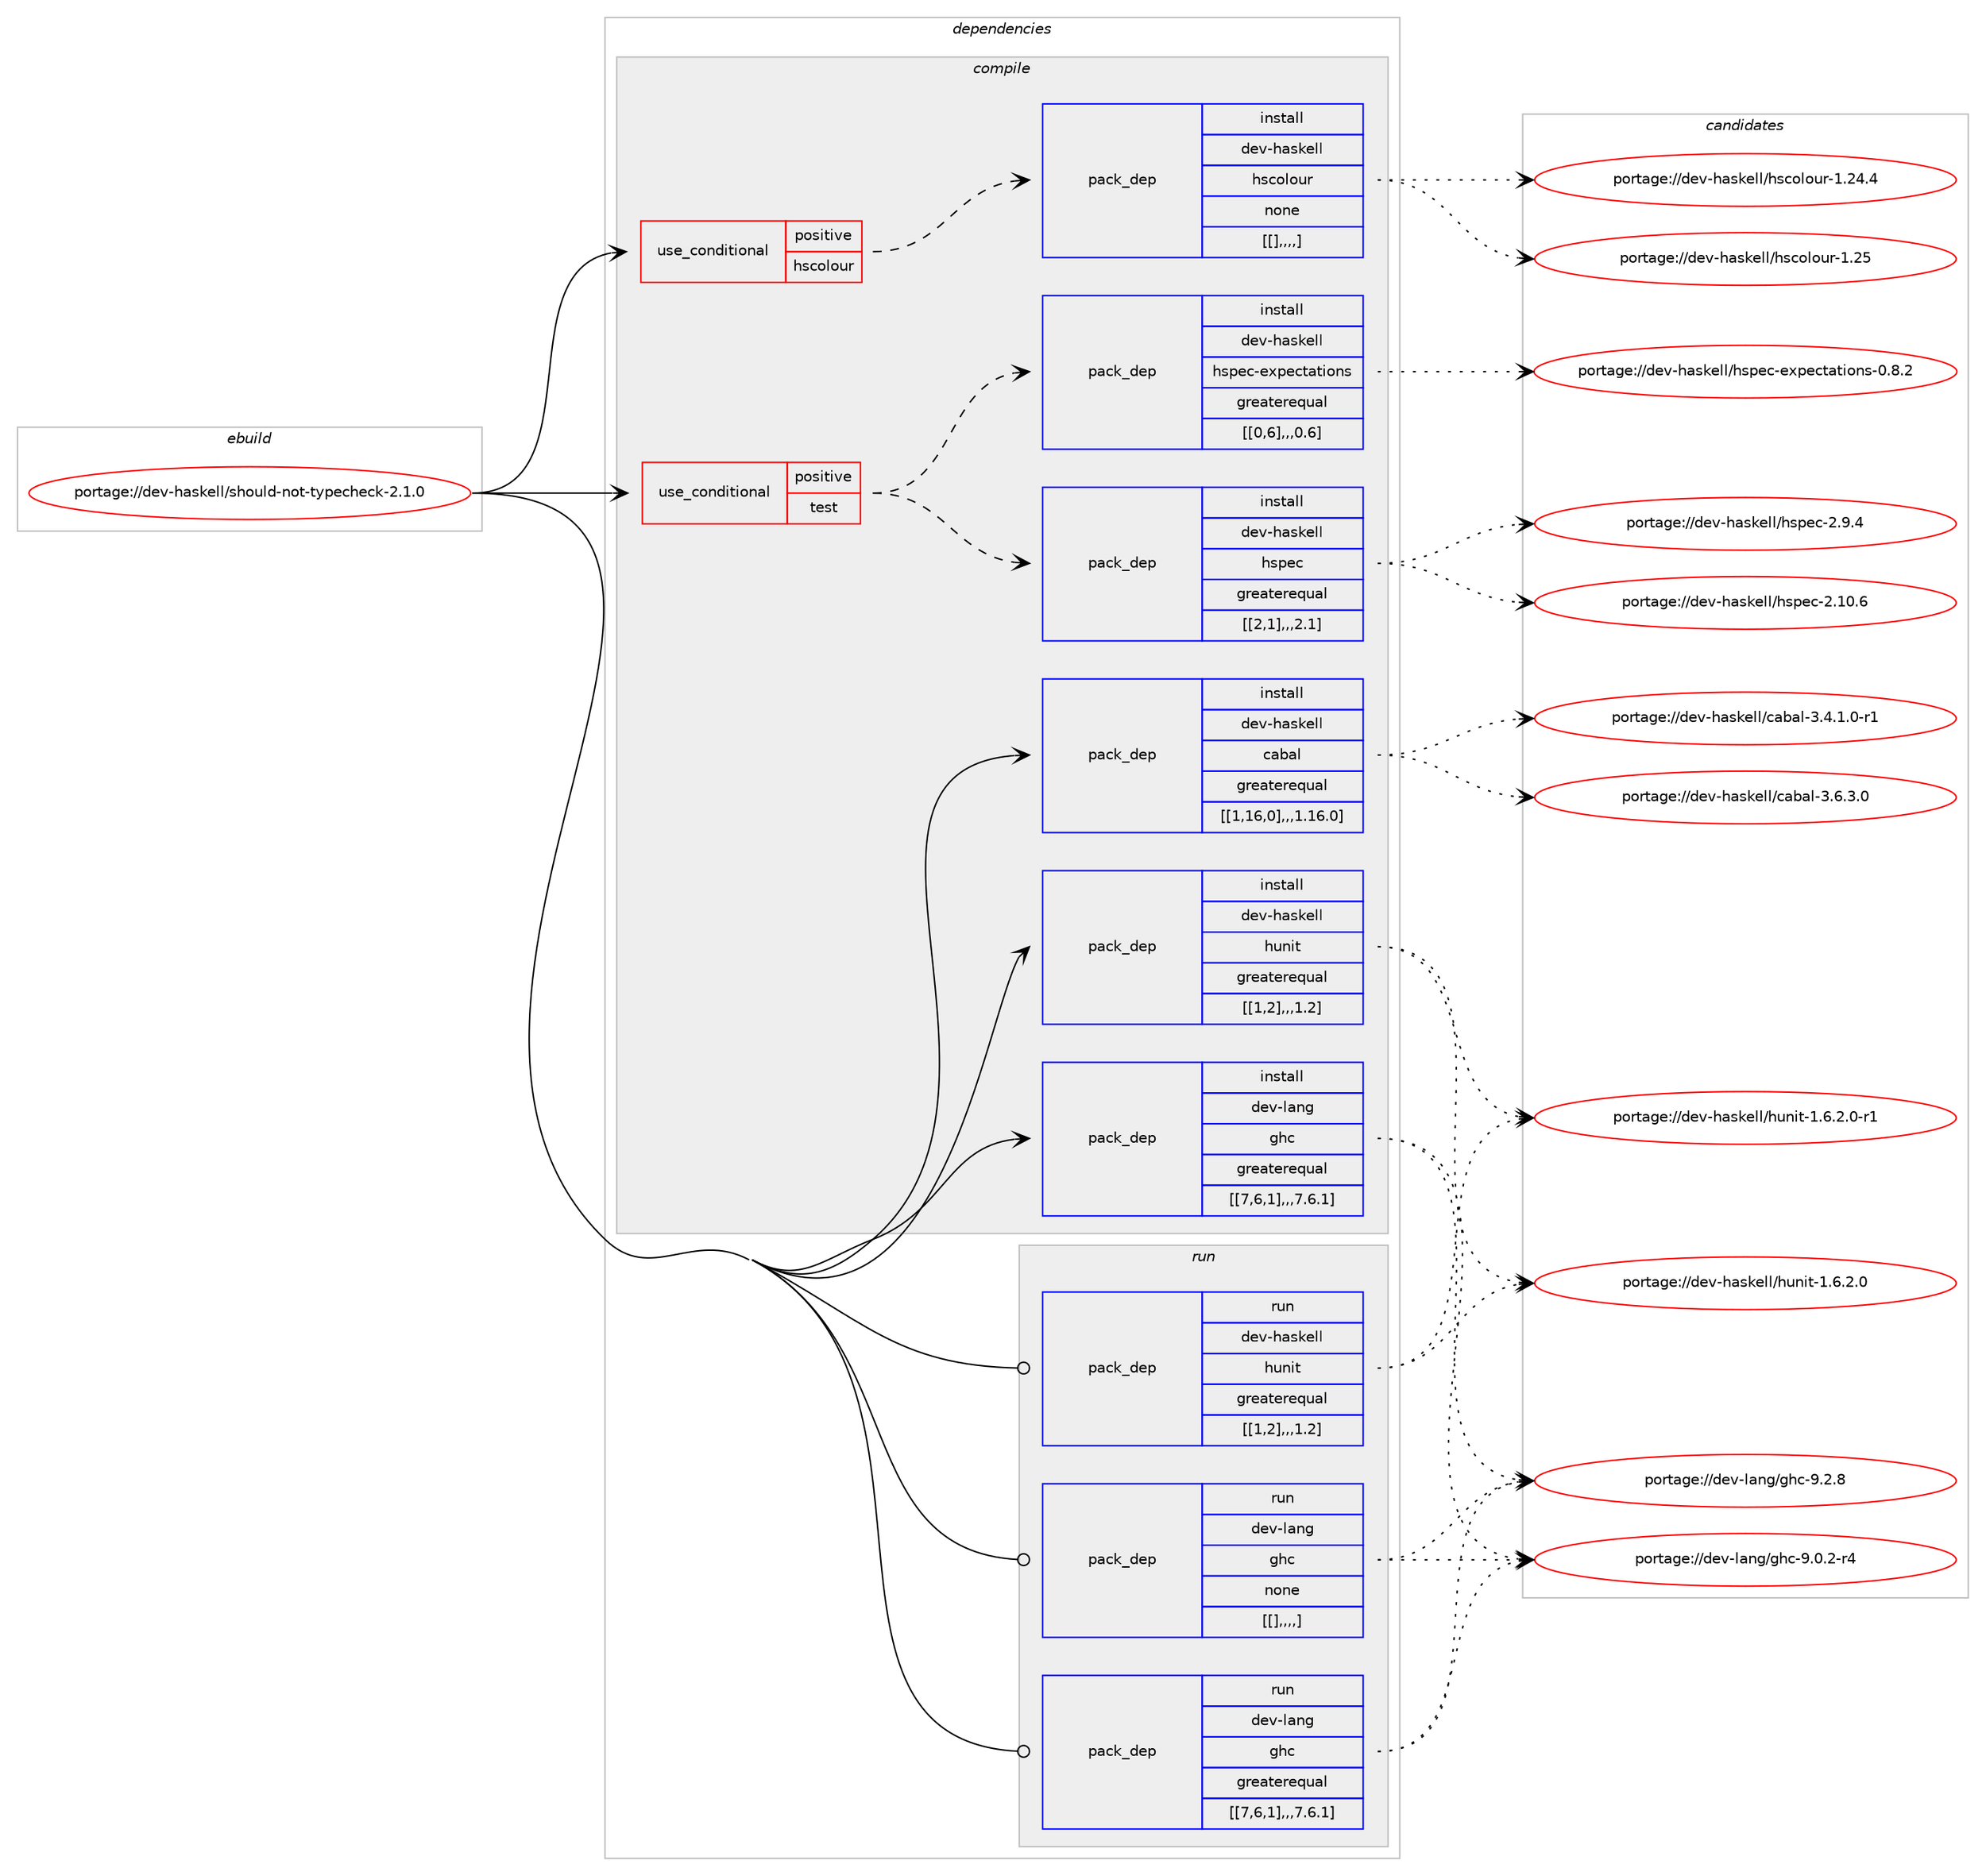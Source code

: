 digraph prolog {

# *************
# Graph options
# *************

newrank=true;
concentrate=true;
compound=true;
graph [rankdir=LR,fontname=Helvetica,fontsize=10,ranksep=1.5];#, ranksep=2.5, nodesep=0.2];
edge  [arrowhead=vee];
node  [fontname=Helvetica,fontsize=10];

# **********
# The ebuild
# **********

subgraph cluster_leftcol {
color=gray;
label=<<i>ebuild</i>>;
id [label="portage://dev-haskell/should-not-typecheck-2.1.0", color=red, width=4, href="../dev-haskell/should-not-typecheck-2.1.0.svg"];
}

# ****************
# The dependencies
# ****************

subgraph cluster_midcol {
color=gray;
label=<<i>dependencies</i>>;
subgraph cluster_compile {
fillcolor="#eeeeee";
style=filled;
label=<<i>compile</i>>;
subgraph cond21635 {
dependency88132 [label=<<TABLE BORDER="0" CELLBORDER="1" CELLSPACING="0" CELLPADDING="4"><TR><TD ROWSPAN="3" CELLPADDING="10">use_conditional</TD></TR><TR><TD>positive</TD></TR><TR><TD>hscolour</TD></TR></TABLE>>, shape=none, color=red];
subgraph pack65494 {
dependency88133 [label=<<TABLE BORDER="0" CELLBORDER="1" CELLSPACING="0" CELLPADDING="4" WIDTH="220"><TR><TD ROWSPAN="6" CELLPADDING="30">pack_dep</TD></TR><TR><TD WIDTH="110">install</TD></TR><TR><TD>dev-haskell</TD></TR><TR><TD>hscolour</TD></TR><TR><TD>none</TD></TR><TR><TD>[[],,,,]</TD></TR></TABLE>>, shape=none, color=blue];
}
dependency88132:e -> dependency88133:w [weight=20,style="dashed",arrowhead="vee"];
}
id:e -> dependency88132:w [weight=20,style="solid",arrowhead="vee"];
subgraph cond21636 {
dependency88134 [label=<<TABLE BORDER="0" CELLBORDER="1" CELLSPACING="0" CELLPADDING="4"><TR><TD ROWSPAN="3" CELLPADDING="10">use_conditional</TD></TR><TR><TD>positive</TD></TR><TR><TD>test</TD></TR></TABLE>>, shape=none, color=red];
subgraph pack65495 {
dependency88135 [label=<<TABLE BORDER="0" CELLBORDER="1" CELLSPACING="0" CELLPADDING="4" WIDTH="220"><TR><TD ROWSPAN="6" CELLPADDING="30">pack_dep</TD></TR><TR><TD WIDTH="110">install</TD></TR><TR><TD>dev-haskell</TD></TR><TR><TD>hspec</TD></TR><TR><TD>greaterequal</TD></TR><TR><TD>[[2,1],,,2.1]</TD></TR></TABLE>>, shape=none, color=blue];
}
dependency88134:e -> dependency88135:w [weight=20,style="dashed",arrowhead="vee"];
subgraph pack65496 {
dependency88136 [label=<<TABLE BORDER="0" CELLBORDER="1" CELLSPACING="0" CELLPADDING="4" WIDTH="220"><TR><TD ROWSPAN="6" CELLPADDING="30">pack_dep</TD></TR><TR><TD WIDTH="110">install</TD></TR><TR><TD>dev-haskell</TD></TR><TR><TD>hspec-expectations</TD></TR><TR><TD>greaterequal</TD></TR><TR><TD>[[0,6],,,0.6]</TD></TR></TABLE>>, shape=none, color=blue];
}
dependency88134:e -> dependency88136:w [weight=20,style="dashed",arrowhead="vee"];
}
id:e -> dependency88134:w [weight=20,style="solid",arrowhead="vee"];
subgraph pack65497 {
dependency88137 [label=<<TABLE BORDER="0" CELLBORDER="1" CELLSPACING="0" CELLPADDING="4" WIDTH="220"><TR><TD ROWSPAN="6" CELLPADDING="30">pack_dep</TD></TR><TR><TD WIDTH="110">install</TD></TR><TR><TD>dev-haskell</TD></TR><TR><TD>cabal</TD></TR><TR><TD>greaterequal</TD></TR><TR><TD>[[1,16,0],,,1.16.0]</TD></TR></TABLE>>, shape=none, color=blue];
}
id:e -> dependency88137:w [weight=20,style="solid",arrowhead="vee"];
subgraph pack65498 {
dependency88138 [label=<<TABLE BORDER="0" CELLBORDER="1" CELLSPACING="0" CELLPADDING="4" WIDTH="220"><TR><TD ROWSPAN="6" CELLPADDING="30">pack_dep</TD></TR><TR><TD WIDTH="110">install</TD></TR><TR><TD>dev-haskell</TD></TR><TR><TD>hunit</TD></TR><TR><TD>greaterequal</TD></TR><TR><TD>[[1,2],,,1.2]</TD></TR></TABLE>>, shape=none, color=blue];
}
id:e -> dependency88138:w [weight=20,style="solid",arrowhead="vee"];
subgraph pack65499 {
dependency88139 [label=<<TABLE BORDER="0" CELLBORDER="1" CELLSPACING="0" CELLPADDING="4" WIDTH="220"><TR><TD ROWSPAN="6" CELLPADDING="30">pack_dep</TD></TR><TR><TD WIDTH="110">install</TD></TR><TR><TD>dev-lang</TD></TR><TR><TD>ghc</TD></TR><TR><TD>greaterequal</TD></TR><TR><TD>[[7,6,1],,,7.6.1]</TD></TR></TABLE>>, shape=none, color=blue];
}
id:e -> dependency88139:w [weight=20,style="solid",arrowhead="vee"];
}
subgraph cluster_compileandrun {
fillcolor="#eeeeee";
style=filled;
label=<<i>compile and run</i>>;
}
subgraph cluster_run {
fillcolor="#eeeeee";
style=filled;
label=<<i>run</i>>;
subgraph pack65500 {
dependency88140 [label=<<TABLE BORDER="0" CELLBORDER="1" CELLSPACING="0" CELLPADDING="4" WIDTH="220"><TR><TD ROWSPAN="6" CELLPADDING="30">pack_dep</TD></TR><TR><TD WIDTH="110">run</TD></TR><TR><TD>dev-haskell</TD></TR><TR><TD>hunit</TD></TR><TR><TD>greaterequal</TD></TR><TR><TD>[[1,2],,,1.2]</TD></TR></TABLE>>, shape=none, color=blue];
}
id:e -> dependency88140:w [weight=20,style="solid",arrowhead="odot"];
subgraph pack65501 {
dependency88141 [label=<<TABLE BORDER="0" CELLBORDER="1" CELLSPACING="0" CELLPADDING="4" WIDTH="220"><TR><TD ROWSPAN="6" CELLPADDING="30">pack_dep</TD></TR><TR><TD WIDTH="110">run</TD></TR><TR><TD>dev-lang</TD></TR><TR><TD>ghc</TD></TR><TR><TD>greaterequal</TD></TR><TR><TD>[[7,6,1],,,7.6.1]</TD></TR></TABLE>>, shape=none, color=blue];
}
id:e -> dependency88141:w [weight=20,style="solid",arrowhead="odot"];
subgraph pack65502 {
dependency88142 [label=<<TABLE BORDER="0" CELLBORDER="1" CELLSPACING="0" CELLPADDING="4" WIDTH="220"><TR><TD ROWSPAN="6" CELLPADDING="30">pack_dep</TD></TR><TR><TD WIDTH="110">run</TD></TR><TR><TD>dev-lang</TD></TR><TR><TD>ghc</TD></TR><TR><TD>none</TD></TR><TR><TD>[[],,,,]</TD></TR></TABLE>>, shape=none, color=blue];
}
id:e -> dependency88142:w [weight=20,style="solid",arrowhead="odot"];
}
}

# **************
# The candidates
# **************

subgraph cluster_choices {
rank=same;
color=gray;
label=<<i>candidates</i>>;

subgraph choice65494 {
color=black;
nodesep=1;
choice100101118451049711510710110810847104115991111081111171144549465053 [label="portage://dev-haskell/hscolour-1.25", color=red, width=4,href="../dev-haskell/hscolour-1.25.svg"];
choice1001011184510497115107101108108471041159911110811111711445494650524652 [label="portage://dev-haskell/hscolour-1.24.4", color=red, width=4,href="../dev-haskell/hscolour-1.24.4.svg"];
dependency88133:e -> choice100101118451049711510710110810847104115991111081111171144549465053:w [style=dotted,weight="100"];
dependency88133:e -> choice1001011184510497115107101108108471041159911110811111711445494650524652:w [style=dotted,weight="100"];
}
subgraph choice65495 {
color=black;
nodesep=1;
choice1001011184510497115107101108108471041151121019945504649484654 [label="portage://dev-haskell/hspec-2.10.6", color=red, width=4,href="../dev-haskell/hspec-2.10.6.svg"];
choice10010111845104971151071011081084710411511210199455046574652 [label="portage://dev-haskell/hspec-2.9.4", color=red, width=4,href="../dev-haskell/hspec-2.9.4.svg"];
dependency88135:e -> choice1001011184510497115107101108108471041151121019945504649484654:w [style=dotted,weight="100"];
dependency88135:e -> choice10010111845104971151071011081084710411511210199455046574652:w [style=dotted,weight="100"];
}
subgraph choice65496 {
color=black;
nodesep=1;
choice10010111845104971151071011081084710411511210199451011201121019911697116105111110115454846564650 [label="portage://dev-haskell/hspec-expectations-0.8.2", color=red, width=4,href="../dev-haskell/hspec-expectations-0.8.2.svg"];
dependency88136:e -> choice10010111845104971151071011081084710411511210199451011201121019911697116105111110115454846564650:w [style=dotted,weight="100"];
}
subgraph choice65497 {
color=black;
nodesep=1;
choice100101118451049711510710110810847999798971084551465446514648 [label="portage://dev-haskell/cabal-3.6.3.0", color=red, width=4,href="../dev-haskell/cabal-3.6.3.0.svg"];
choice1001011184510497115107101108108479997989710845514652464946484511449 [label="portage://dev-haskell/cabal-3.4.1.0-r1", color=red, width=4,href="../dev-haskell/cabal-3.4.1.0-r1.svg"];
dependency88137:e -> choice100101118451049711510710110810847999798971084551465446514648:w [style=dotted,weight="100"];
dependency88137:e -> choice1001011184510497115107101108108479997989710845514652464946484511449:w [style=dotted,weight="100"];
}
subgraph choice65498 {
color=black;
nodesep=1;
choice10010111845104971151071011081084710411711010511645494654465046484511449 [label="portage://dev-haskell/hunit-1.6.2.0-r1", color=red, width=4,href="../dev-haskell/hunit-1.6.2.0-r1.svg"];
choice1001011184510497115107101108108471041171101051164549465446504648 [label="portage://dev-haskell/hunit-1.6.2.0", color=red, width=4,href="../dev-haskell/hunit-1.6.2.0.svg"];
dependency88138:e -> choice10010111845104971151071011081084710411711010511645494654465046484511449:w [style=dotted,weight="100"];
dependency88138:e -> choice1001011184510497115107101108108471041171101051164549465446504648:w [style=dotted,weight="100"];
}
subgraph choice65499 {
color=black;
nodesep=1;
choice10010111845108971101034710310499455746504656 [label="portage://dev-lang/ghc-9.2.8", color=red, width=4,href="../dev-lang/ghc-9.2.8.svg"];
choice100101118451089711010347103104994557464846504511452 [label="portage://dev-lang/ghc-9.0.2-r4", color=red, width=4,href="../dev-lang/ghc-9.0.2-r4.svg"];
dependency88139:e -> choice10010111845108971101034710310499455746504656:w [style=dotted,weight="100"];
dependency88139:e -> choice100101118451089711010347103104994557464846504511452:w [style=dotted,weight="100"];
}
subgraph choice65500 {
color=black;
nodesep=1;
choice10010111845104971151071011081084710411711010511645494654465046484511449 [label="portage://dev-haskell/hunit-1.6.2.0-r1", color=red, width=4,href="../dev-haskell/hunit-1.6.2.0-r1.svg"];
choice1001011184510497115107101108108471041171101051164549465446504648 [label="portage://dev-haskell/hunit-1.6.2.0", color=red, width=4,href="../dev-haskell/hunit-1.6.2.0.svg"];
dependency88140:e -> choice10010111845104971151071011081084710411711010511645494654465046484511449:w [style=dotted,weight="100"];
dependency88140:e -> choice1001011184510497115107101108108471041171101051164549465446504648:w [style=dotted,weight="100"];
}
subgraph choice65501 {
color=black;
nodesep=1;
choice10010111845108971101034710310499455746504656 [label="portage://dev-lang/ghc-9.2.8", color=red, width=4,href="../dev-lang/ghc-9.2.8.svg"];
choice100101118451089711010347103104994557464846504511452 [label="portage://dev-lang/ghc-9.0.2-r4", color=red, width=4,href="../dev-lang/ghc-9.0.2-r4.svg"];
dependency88141:e -> choice10010111845108971101034710310499455746504656:w [style=dotted,weight="100"];
dependency88141:e -> choice100101118451089711010347103104994557464846504511452:w [style=dotted,weight="100"];
}
subgraph choice65502 {
color=black;
nodesep=1;
choice10010111845108971101034710310499455746504656 [label="portage://dev-lang/ghc-9.2.8", color=red, width=4,href="../dev-lang/ghc-9.2.8.svg"];
choice100101118451089711010347103104994557464846504511452 [label="portage://dev-lang/ghc-9.0.2-r4", color=red, width=4,href="../dev-lang/ghc-9.0.2-r4.svg"];
dependency88142:e -> choice10010111845108971101034710310499455746504656:w [style=dotted,weight="100"];
dependency88142:e -> choice100101118451089711010347103104994557464846504511452:w [style=dotted,weight="100"];
}
}

}
